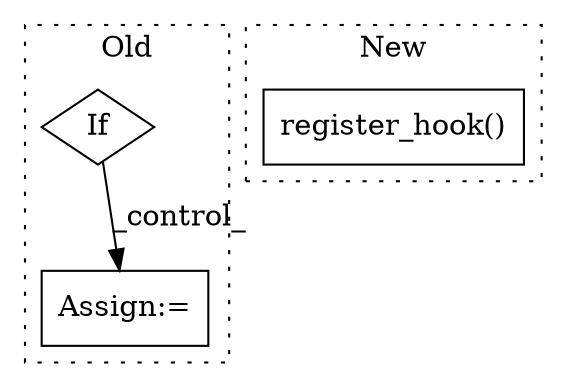 digraph G {
subgraph cluster0 {
1 [label="If" a="96" s="2784" l="3" shape="diamond"];
3 [label="Assign:=" a="68" s="3093" l="3" shape="box"];
label = "Old";
style="dotted";
}
subgraph cluster1 {
2 [label="register_hook()" a="75" s="4521,4564" l="19,1" shape="box"];
label = "New";
style="dotted";
}
1 -> 3 [label="_control_"];
}